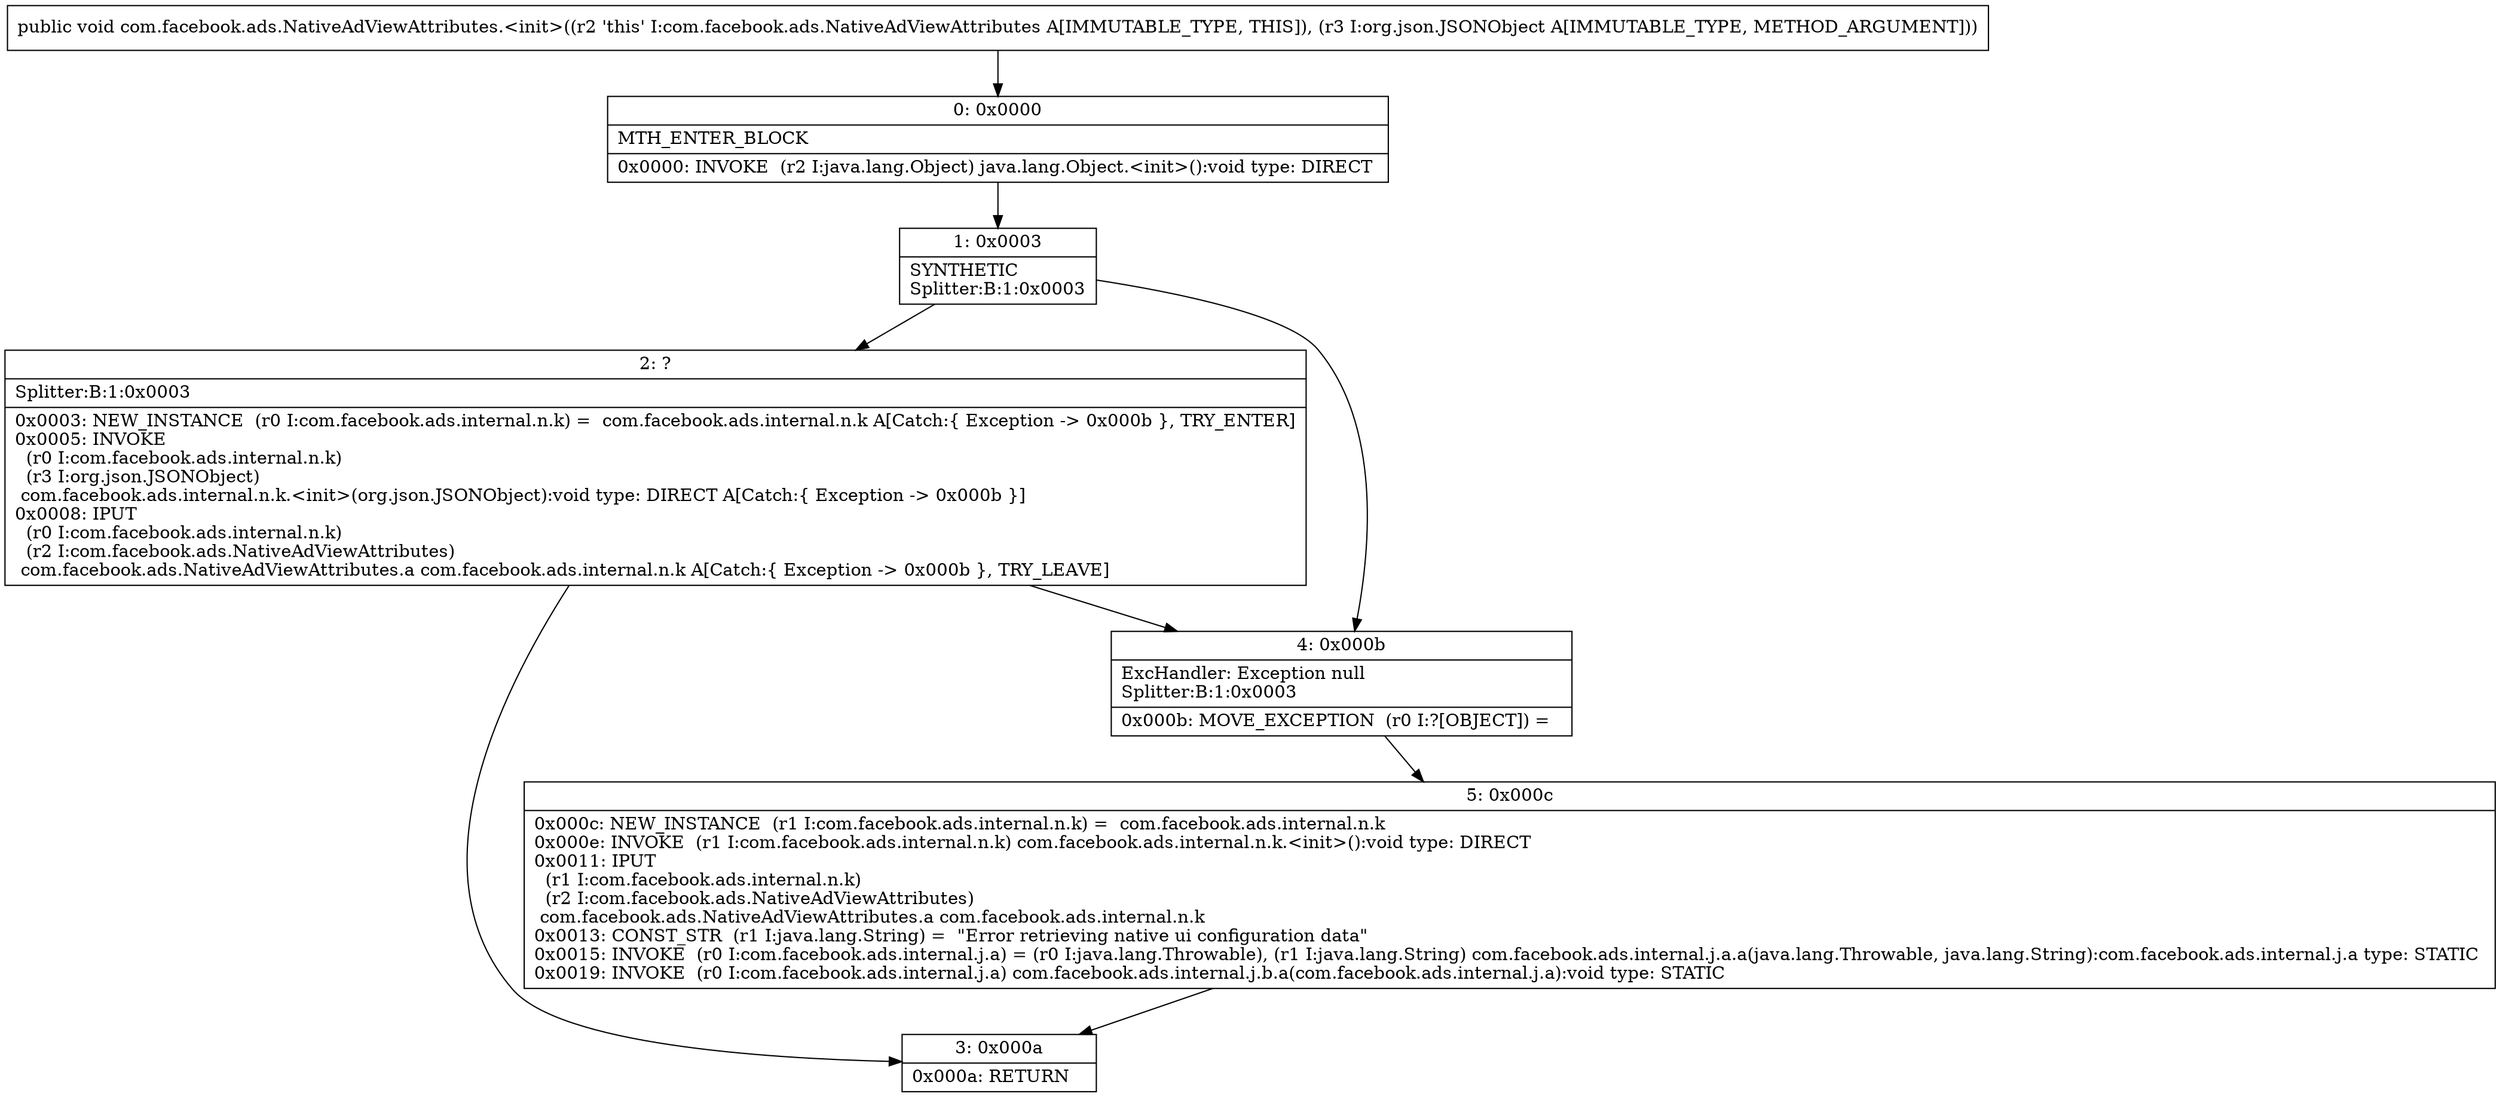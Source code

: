 digraph "CFG forcom.facebook.ads.NativeAdViewAttributes.\<init\>(Lorg\/json\/JSONObject;)V" {
Node_0 [shape=record,label="{0\:\ 0x0000|MTH_ENTER_BLOCK\l|0x0000: INVOKE  (r2 I:java.lang.Object) java.lang.Object.\<init\>():void type: DIRECT \l}"];
Node_1 [shape=record,label="{1\:\ 0x0003|SYNTHETIC\lSplitter:B:1:0x0003\l}"];
Node_2 [shape=record,label="{2\:\ ?|Splitter:B:1:0x0003\l|0x0003: NEW_INSTANCE  (r0 I:com.facebook.ads.internal.n.k) =  com.facebook.ads.internal.n.k A[Catch:\{ Exception \-\> 0x000b \}, TRY_ENTER]\l0x0005: INVOKE  \l  (r0 I:com.facebook.ads.internal.n.k)\l  (r3 I:org.json.JSONObject)\l com.facebook.ads.internal.n.k.\<init\>(org.json.JSONObject):void type: DIRECT A[Catch:\{ Exception \-\> 0x000b \}]\l0x0008: IPUT  \l  (r0 I:com.facebook.ads.internal.n.k)\l  (r2 I:com.facebook.ads.NativeAdViewAttributes)\l com.facebook.ads.NativeAdViewAttributes.a com.facebook.ads.internal.n.k A[Catch:\{ Exception \-\> 0x000b \}, TRY_LEAVE]\l}"];
Node_3 [shape=record,label="{3\:\ 0x000a|0x000a: RETURN   \l}"];
Node_4 [shape=record,label="{4\:\ 0x000b|ExcHandler: Exception null\lSplitter:B:1:0x0003\l|0x000b: MOVE_EXCEPTION  (r0 I:?[OBJECT]) =  \l}"];
Node_5 [shape=record,label="{5\:\ 0x000c|0x000c: NEW_INSTANCE  (r1 I:com.facebook.ads.internal.n.k) =  com.facebook.ads.internal.n.k \l0x000e: INVOKE  (r1 I:com.facebook.ads.internal.n.k) com.facebook.ads.internal.n.k.\<init\>():void type: DIRECT \l0x0011: IPUT  \l  (r1 I:com.facebook.ads.internal.n.k)\l  (r2 I:com.facebook.ads.NativeAdViewAttributes)\l com.facebook.ads.NativeAdViewAttributes.a com.facebook.ads.internal.n.k \l0x0013: CONST_STR  (r1 I:java.lang.String) =  \"Error retrieving native ui configuration data\" \l0x0015: INVOKE  (r0 I:com.facebook.ads.internal.j.a) = (r0 I:java.lang.Throwable), (r1 I:java.lang.String) com.facebook.ads.internal.j.a.a(java.lang.Throwable, java.lang.String):com.facebook.ads.internal.j.a type: STATIC \l0x0019: INVOKE  (r0 I:com.facebook.ads.internal.j.a) com.facebook.ads.internal.j.b.a(com.facebook.ads.internal.j.a):void type: STATIC \l}"];
MethodNode[shape=record,label="{public void com.facebook.ads.NativeAdViewAttributes.\<init\>((r2 'this' I:com.facebook.ads.NativeAdViewAttributes A[IMMUTABLE_TYPE, THIS]), (r3 I:org.json.JSONObject A[IMMUTABLE_TYPE, METHOD_ARGUMENT])) }"];
MethodNode -> Node_0;
Node_0 -> Node_1;
Node_1 -> Node_2;
Node_1 -> Node_4;
Node_2 -> Node_3;
Node_2 -> Node_4;
Node_4 -> Node_5;
Node_5 -> Node_3;
}

